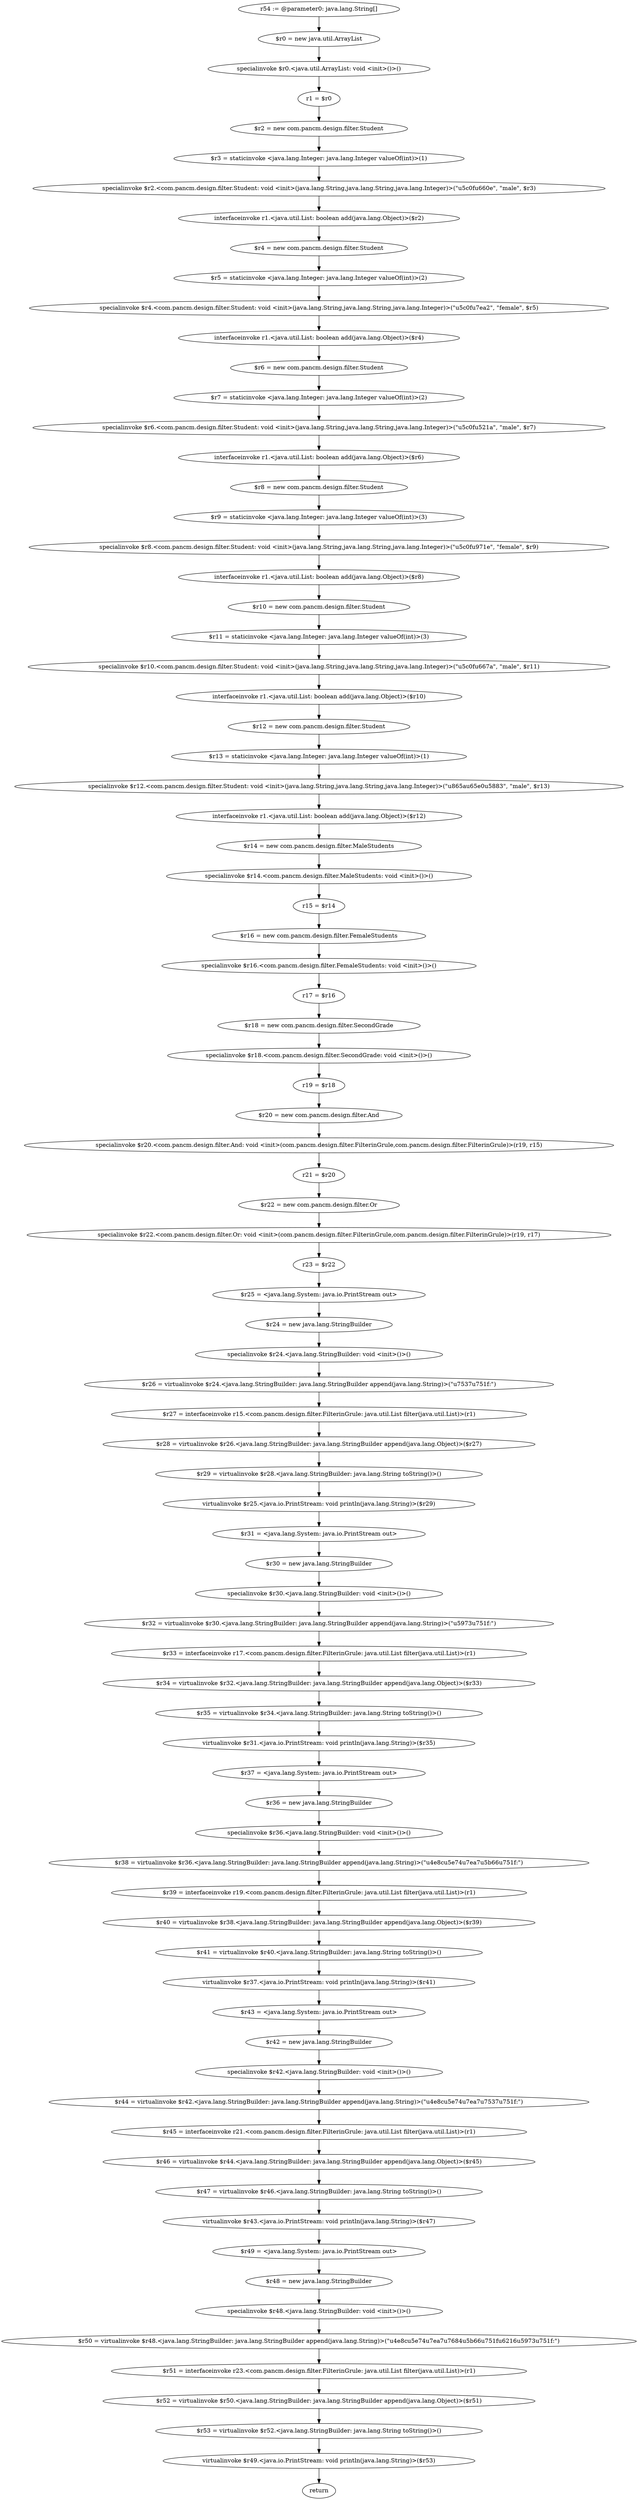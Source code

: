digraph "unitGraph" {
    "r54 := @parameter0: java.lang.String[]"
    "$r0 = new java.util.ArrayList"
    "specialinvoke $r0.<java.util.ArrayList: void <init>()>()"
    "r1 = $r0"
    "$r2 = new com.pancm.design.filter.Student"
    "$r3 = staticinvoke <java.lang.Integer: java.lang.Integer valueOf(int)>(1)"
    "specialinvoke $r2.<com.pancm.design.filter.Student: void <init>(java.lang.String,java.lang.String,java.lang.Integer)>(\"\u5c0f\u660e\", \"male\", $r3)"
    "interfaceinvoke r1.<java.util.List: boolean add(java.lang.Object)>($r2)"
    "$r4 = new com.pancm.design.filter.Student"
    "$r5 = staticinvoke <java.lang.Integer: java.lang.Integer valueOf(int)>(2)"
    "specialinvoke $r4.<com.pancm.design.filter.Student: void <init>(java.lang.String,java.lang.String,java.lang.Integer)>(\"\u5c0f\u7ea2\", \"female\", $r5)"
    "interfaceinvoke r1.<java.util.List: boolean add(java.lang.Object)>($r4)"
    "$r6 = new com.pancm.design.filter.Student"
    "$r7 = staticinvoke <java.lang.Integer: java.lang.Integer valueOf(int)>(2)"
    "specialinvoke $r6.<com.pancm.design.filter.Student: void <init>(java.lang.String,java.lang.String,java.lang.Integer)>(\"\u5c0f\u521a\", \"male\", $r7)"
    "interfaceinvoke r1.<java.util.List: boolean add(java.lang.Object)>($r6)"
    "$r8 = new com.pancm.design.filter.Student"
    "$r9 = staticinvoke <java.lang.Integer: java.lang.Integer valueOf(int)>(3)"
    "specialinvoke $r8.<com.pancm.design.filter.Student: void <init>(java.lang.String,java.lang.String,java.lang.Integer)>(\"\u5c0f\u971e\", \"female\", $r9)"
    "interfaceinvoke r1.<java.util.List: boolean add(java.lang.Object)>($r8)"
    "$r10 = new com.pancm.design.filter.Student"
    "$r11 = staticinvoke <java.lang.Integer: java.lang.Integer valueOf(int)>(3)"
    "specialinvoke $r10.<com.pancm.design.filter.Student: void <init>(java.lang.String,java.lang.String,java.lang.Integer)>(\"\u5c0f\u667a\", \"male\", $r11)"
    "interfaceinvoke r1.<java.util.List: boolean add(java.lang.Object)>($r10)"
    "$r12 = new com.pancm.design.filter.Student"
    "$r13 = staticinvoke <java.lang.Integer: java.lang.Integer valueOf(int)>(1)"
    "specialinvoke $r12.<com.pancm.design.filter.Student: void <init>(java.lang.String,java.lang.String,java.lang.Integer)>(\"\u865a\u65e0\u5883\", \"male\", $r13)"
    "interfaceinvoke r1.<java.util.List: boolean add(java.lang.Object)>($r12)"
    "$r14 = new com.pancm.design.filter.MaleStudents"
    "specialinvoke $r14.<com.pancm.design.filter.MaleStudents: void <init>()>()"
    "r15 = $r14"
    "$r16 = new com.pancm.design.filter.FemaleStudents"
    "specialinvoke $r16.<com.pancm.design.filter.FemaleStudents: void <init>()>()"
    "r17 = $r16"
    "$r18 = new com.pancm.design.filter.SecondGrade"
    "specialinvoke $r18.<com.pancm.design.filter.SecondGrade: void <init>()>()"
    "r19 = $r18"
    "$r20 = new com.pancm.design.filter.And"
    "specialinvoke $r20.<com.pancm.design.filter.And: void <init>(com.pancm.design.filter.FilterinGrule,com.pancm.design.filter.FilterinGrule)>(r19, r15)"
    "r21 = $r20"
    "$r22 = new com.pancm.design.filter.Or"
    "specialinvoke $r22.<com.pancm.design.filter.Or: void <init>(com.pancm.design.filter.FilterinGrule,com.pancm.design.filter.FilterinGrule)>(r19, r17)"
    "r23 = $r22"
    "$r25 = <java.lang.System: java.io.PrintStream out>"
    "$r24 = new java.lang.StringBuilder"
    "specialinvoke $r24.<java.lang.StringBuilder: void <init>()>()"
    "$r26 = virtualinvoke $r24.<java.lang.StringBuilder: java.lang.StringBuilder append(java.lang.String)>(\"\u7537\u751f:\")"
    "$r27 = interfaceinvoke r15.<com.pancm.design.filter.FilterinGrule: java.util.List filter(java.util.List)>(r1)"
    "$r28 = virtualinvoke $r26.<java.lang.StringBuilder: java.lang.StringBuilder append(java.lang.Object)>($r27)"
    "$r29 = virtualinvoke $r28.<java.lang.StringBuilder: java.lang.String toString()>()"
    "virtualinvoke $r25.<java.io.PrintStream: void println(java.lang.String)>($r29)"
    "$r31 = <java.lang.System: java.io.PrintStream out>"
    "$r30 = new java.lang.StringBuilder"
    "specialinvoke $r30.<java.lang.StringBuilder: void <init>()>()"
    "$r32 = virtualinvoke $r30.<java.lang.StringBuilder: java.lang.StringBuilder append(java.lang.String)>(\"\u5973\u751f:\")"
    "$r33 = interfaceinvoke r17.<com.pancm.design.filter.FilterinGrule: java.util.List filter(java.util.List)>(r1)"
    "$r34 = virtualinvoke $r32.<java.lang.StringBuilder: java.lang.StringBuilder append(java.lang.Object)>($r33)"
    "$r35 = virtualinvoke $r34.<java.lang.StringBuilder: java.lang.String toString()>()"
    "virtualinvoke $r31.<java.io.PrintStream: void println(java.lang.String)>($r35)"
    "$r37 = <java.lang.System: java.io.PrintStream out>"
    "$r36 = new java.lang.StringBuilder"
    "specialinvoke $r36.<java.lang.StringBuilder: void <init>()>()"
    "$r38 = virtualinvoke $r36.<java.lang.StringBuilder: java.lang.StringBuilder append(java.lang.String)>(\"\u4e8c\u5e74\u7ea7\u5b66\u751f:\")"
    "$r39 = interfaceinvoke r19.<com.pancm.design.filter.FilterinGrule: java.util.List filter(java.util.List)>(r1)"
    "$r40 = virtualinvoke $r38.<java.lang.StringBuilder: java.lang.StringBuilder append(java.lang.Object)>($r39)"
    "$r41 = virtualinvoke $r40.<java.lang.StringBuilder: java.lang.String toString()>()"
    "virtualinvoke $r37.<java.io.PrintStream: void println(java.lang.String)>($r41)"
    "$r43 = <java.lang.System: java.io.PrintStream out>"
    "$r42 = new java.lang.StringBuilder"
    "specialinvoke $r42.<java.lang.StringBuilder: void <init>()>()"
    "$r44 = virtualinvoke $r42.<java.lang.StringBuilder: java.lang.StringBuilder append(java.lang.String)>(\"\u4e8c\u5e74\u7ea7\u7537\u751f:\")"
    "$r45 = interfaceinvoke r21.<com.pancm.design.filter.FilterinGrule: java.util.List filter(java.util.List)>(r1)"
    "$r46 = virtualinvoke $r44.<java.lang.StringBuilder: java.lang.StringBuilder append(java.lang.Object)>($r45)"
    "$r47 = virtualinvoke $r46.<java.lang.StringBuilder: java.lang.String toString()>()"
    "virtualinvoke $r43.<java.io.PrintStream: void println(java.lang.String)>($r47)"
    "$r49 = <java.lang.System: java.io.PrintStream out>"
    "$r48 = new java.lang.StringBuilder"
    "specialinvoke $r48.<java.lang.StringBuilder: void <init>()>()"
    "$r50 = virtualinvoke $r48.<java.lang.StringBuilder: java.lang.StringBuilder append(java.lang.String)>(\"\u4e8c\u5e74\u7ea7\u7684\u5b66\u751f\u6216\u5973\u751f:\")"
    "$r51 = interfaceinvoke r23.<com.pancm.design.filter.FilterinGrule: java.util.List filter(java.util.List)>(r1)"
    "$r52 = virtualinvoke $r50.<java.lang.StringBuilder: java.lang.StringBuilder append(java.lang.Object)>($r51)"
    "$r53 = virtualinvoke $r52.<java.lang.StringBuilder: java.lang.String toString()>()"
    "virtualinvoke $r49.<java.io.PrintStream: void println(java.lang.String)>($r53)"
    "return"
    "r54 := @parameter0: java.lang.String[]"->"$r0 = new java.util.ArrayList";
    "$r0 = new java.util.ArrayList"->"specialinvoke $r0.<java.util.ArrayList: void <init>()>()";
    "specialinvoke $r0.<java.util.ArrayList: void <init>()>()"->"r1 = $r0";
    "r1 = $r0"->"$r2 = new com.pancm.design.filter.Student";
    "$r2 = new com.pancm.design.filter.Student"->"$r3 = staticinvoke <java.lang.Integer: java.lang.Integer valueOf(int)>(1)";
    "$r3 = staticinvoke <java.lang.Integer: java.lang.Integer valueOf(int)>(1)"->"specialinvoke $r2.<com.pancm.design.filter.Student: void <init>(java.lang.String,java.lang.String,java.lang.Integer)>(\"\u5c0f\u660e\", \"male\", $r3)";
    "specialinvoke $r2.<com.pancm.design.filter.Student: void <init>(java.lang.String,java.lang.String,java.lang.Integer)>(\"\u5c0f\u660e\", \"male\", $r3)"->"interfaceinvoke r1.<java.util.List: boolean add(java.lang.Object)>($r2)";
    "interfaceinvoke r1.<java.util.List: boolean add(java.lang.Object)>($r2)"->"$r4 = new com.pancm.design.filter.Student";
    "$r4 = new com.pancm.design.filter.Student"->"$r5 = staticinvoke <java.lang.Integer: java.lang.Integer valueOf(int)>(2)";
    "$r5 = staticinvoke <java.lang.Integer: java.lang.Integer valueOf(int)>(2)"->"specialinvoke $r4.<com.pancm.design.filter.Student: void <init>(java.lang.String,java.lang.String,java.lang.Integer)>(\"\u5c0f\u7ea2\", \"female\", $r5)";
    "specialinvoke $r4.<com.pancm.design.filter.Student: void <init>(java.lang.String,java.lang.String,java.lang.Integer)>(\"\u5c0f\u7ea2\", \"female\", $r5)"->"interfaceinvoke r1.<java.util.List: boolean add(java.lang.Object)>($r4)";
    "interfaceinvoke r1.<java.util.List: boolean add(java.lang.Object)>($r4)"->"$r6 = new com.pancm.design.filter.Student";
    "$r6 = new com.pancm.design.filter.Student"->"$r7 = staticinvoke <java.lang.Integer: java.lang.Integer valueOf(int)>(2)";
    "$r7 = staticinvoke <java.lang.Integer: java.lang.Integer valueOf(int)>(2)"->"specialinvoke $r6.<com.pancm.design.filter.Student: void <init>(java.lang.String,java.lang.String,java.lang.Integer)>(\"\u5c0f\u521a\", \"male\", $r7)";
    "specialinvoke $r6.<com.pancm.design.filter.Student: void <init>(java.lang.String,java.lang.String,java.lang.Integer)>(\"\u5c0f\u521a\", \"male\", $r7)"->"interfaceinvoke r1.<java.util.List: boolean add(java.lang.Object)>($r6)";
    "interfaceinvoke r1.<java.util.List: boolean add(java.lang.Object)>($r6)"->"$r8 = new com.pancm.design.filter.Student";
    "$r8 = new com.pancm.design.filter.Student"->"$r9 = staticinvoke <java.lang.Integer: java.lang.Integer valueOf(int)>(3)";
    "$r9 = staticinvoke <java.lang.Integer: java.lang.Integer valueOf(int)>(3)"->"specialinvoke $r8.<com.pancm.design.filter.Student: void <init>(java.lang.String,java.lang.String,java.lang.Integer)>(\"\u5c0f\u971e\", \"female\", $r9)";
    "specialinvoke $r8.<com.pancm.design.filter.Student: void <init>(java.lang.String,java.lang.String,java.lang.Integer)>(\"\u5c0f\u971e\", \"female\", $r9)"->"interfaceinvoke r1.<java.util.List: boolean add(java.lang.Object)>($r8)";
    "interfaceinvoke r1.<java.util.List: boolean add(java.lang.Object)>($r8)"->"$r10 = new com.pancm.design.filter.Student";
    "$r10 = new com.pancm.design.filter.Student"->"$r11 = staticinvoke <java.lang.Integer: java.lang.Integer valueOf(int)>(3)";
    "$r11 = staticinvoke <java.lang.Integer: java.lang.Integer valueOf(int)>(3)"->"specialinvoke $r10.<com.pancm.design.filter.Student: void <init>(java.lang.String,java.lang.String,java.lang.Integer)>(\"\u5c0f\u667a\", \"male\", $r11)";
    "specialinvoke $r10.<com.pancm.design.filter.Student: void <init>(java.lang.String,java.lang.String,java.lang.Integer)>(\"\u5c0f\u667a\", \"male\", $r11)"->"interfaceinvoke r1.<java.util.List: boolean add(java.lang.Object)>($r10)";
    "interfaceinvoke r1.<java.util.List: boolean add(java.lang.Object)>($r10)"->"$r12 = new com.pancm.design.filter.Student";
    "$r12 = new com.pancm.design.filter.Student"->"$r13 = staticinvoke <java.lang.Integer: java.lang.Integer valueOf(int)>(1)";
    "$r13 = staticinvoke <java.lang.Integer: java.lang.Integer valueOf(int)>(1)"->"specialinvoke $r12.<com.pancm.design.filter.Student: void <init>(java.lang.String,java.lang.String,java.lang.Integer)>(\"\u865a\u65e0\u5883\", \"male\", $r13)";
    "specialinvoke $r12.<com.pancm.design.filter.Student: void <init>(java.lang.String,java.lang.String,java.lang.Integer)>(\"\u865a\u65e0\u5883\", \"male\", $r13)"->"interfaceinvoke r1.<java.util.List: boolean add(java.lang.Object)>($r12)";
    "interfaceinvoke r1.<java.util.List: boolean add(java.lang.Object)>($r12)"->"$r14 = new com.pancm.design.filter.MaleStudents";
    "$r14 = new com.pancm.design.filter.MaleStudents"->"specialinvoke $r14.<com.pancm.design.filter.MaleStudents: void <init>()>()";
    "specialinvoke $r14.<com.pancm.design.filter.MaleStudents: void <init>()>()"->"r15 = $r14";
    "r15 = $r14"->"$r16 = new com.pancm.design.filter.FemaleStudents";
    "$r16 = new com.pancm.design.filter.FemaleStudents"->"specialinvoke $r16.<com.pancm.design.filter.FemaleStudents: void <init>()>()";
    "specialinvoke $r16.<com.pancm.design.filter.FemaleStudents: void <init>()>()"->"r17 = $r16";
    "r17 = $r16"->"$r18 = new com.pancm.design.filter.SecondGrade";
    "$r18 = new com.pancm.design.filter.SecondGrade"->"specialinvoke $r18.<com.pancm.design.filter.SecondGrade: void <init>()>()";
    "specialinvoke $r18.<com.pancm.design.filter.SecondGrade: void <init>()>()"->"r19 = $r18";
    "r19 = $r18"->"$r20 = new com.pancm.design.filter.And";
    "$r20 = new com.pancm.design.filter.And"->"specialinvoke $r20.<com.pancm.design.filter.And: void <init>(com.pancm.design.filter.FilterinGrule,com.pancm.design.filter.FilterinGrule)>(r19, r15)";
    "specialinvoke $r20.<com.pancm.design.filter.And: void <init>(com.pancm.design.filter.FilterinGrule,com.pancm.design.filter.FilterinGrule)>(r19, r15)"->"r21 = $r20";
    "r21 = $r20"->"$r22 = new com.pancm.design.filter.Or";
    "$r22 = new com.pancm.design.filter.Or"->"specialinvoke $r22.<com.pancm.design.filter.Or: void <init>(com.pancm.design.filter.FilterinGrule,com.pancm.design.filter.FilterinGrule)>(r19, r17)";
    "specialinvoke $r22.<com.pancm.design.filter.Or: void <init>(com.pancm.design.filter.FilterinGrule,com.pancm.design.filter.FilterinGrule)>(r19, r17)"->"r23 = $r22";
    "r23 = $r22"->"$r25 = <java.lang.System: java.io.PrintStream out>";
    "$r25 = <java.lang.System: java.io.PrintStream out>"->"$r24 = new java.lang.StringBuilder";
    "$r24 = new java.lang.StringBuilder"->"specialinvoke $r24.<java.lang.StringBuilder: void <init>()>()";
    "specialinvoke $r24.<java.lang.StringBuilder: void <init>()>()"->"$r26 = virtualinvoke $r24.<java.lang.StringBuilder: java.lang.StringBuilder append(java.lang.String)>(\"\u7537\u751f:\")";
    "$r26 = virtualinvoke $r24.<java.lang.StringBuilder: java.lang.StringBuilder append(java.lang.String)>(\"\u7537\u751f:\")"->"$r27 = interfaceinvoke r15.<com.pancm.design.filter.FilterinGrule: java.util.List filter(java.util.List)>(r1)";
    "$r27 = interfaceinvoke r15.<com.pancm.design.filter.FilterinGrule: java.util.List filter(java.util.List)>(r1)"->"$r28 = virtualinvoke $r26.<java.lang.StringBuilder: java.lang.StringBuilder append(java.lang.Object)>($r27)";
    "$r28 = virtualinvoke $r26.<java.lang.StringBuilder: java.lang.StringBuilder append(java.lang.Object)>($r27)"->"$r29 = virtualinvoke $r28.<java.lang.StringBuilder: java.lang.String toString()>()";
    "$r29 = virtualinvoke $r28.<java.lang.StringBuilder: java.lang.String toString()>()"->"virtualinvoke $r25.<java.io.PrintStream: void println(java.lang.String)>($r29)";
    "virtualinvoke $r25.<java.io.PrintStream: void println(java.lang.String)>($r29)"->"$r31 = <java.lang.System: java.io.PrintStream out>";
    "$r31 = <java.lang.System: java.io.PrintStream out>"->"$r30 = new java.lang.StringBuilder";
    "$r30 = new java.lang.StringBuilder"->"specialinvoke $r30.<java.lang.StringBuilder: void <init>()>()";
    "specialinvoke $r30.<java.lang.StringBuilder: void <init>()>()"->"$r32 = virtualinvoke $r30.<java.lang.StringBuilder: java.lang.StringBuilder append(java.lang.String)>(\"\u5973\u751f:\")";
    "$r32 = virtualinvoke $r30.<java.lang.StringBuilder: java.lang.StringBuilder append(java.lang.String)>(\"\u5973\u751f:\")"->"$r33 = interfaceinvoke r17.<com.pancm.design.filter.FilterinGrule: java.util.List filter(java.util.List)>(r1)";
    "$r33 = interfaceinvoke r17.<com.pancm.design.filter.FilterinGrule: java.util.List filter(java.util.List)>(r1)"->"$r34 = virtualinvoke $r32.<java.lang.StringBuilder: java.lang.StringBuilder append(java.lang.Object)>($r33)";
    "$r34 = virtualinvoke $r32.<java.lang.StringBuilder: java.lang.StringBuilder append(java.lang.Object)>($r33)"->"$r35 = virtualinvoke $r34.<java.lang.StringBuilder: java.lang.String toString()>()";
    "$r35 = virtualinvoke $r34.<java.lang.StringBuilder: java.lang.String toString()>()"->"virtualinvoke $r31.<java.io.PrintStream: void println(java.lang.String)>($r35)";
    "virtualinvoke $r31.<java.io.PrintStream: void println(java.lang.String)>($r35)"->"$r37 = <java.lang.System: java.io.PrintStream out>";
    "$r37 = <java.lang.System: java.io.PrintStream out>"->"$r36 = new java.lang.StringBuilder";
    "$r36 = new java.lang.StringBuilder"->"specialinvoke $r36.<java.lang.StringBuilder: void <init>()>()";
    "specialinvoke $r36.<java.lang.StringBuilder: void <init>()>()"->"$r38 = virtualinvoke $r36.<java.lang.StringBuilder: java.lang.StringBuilder append(java.lang.String)>(\"\u4e8c\u5e74\u7ea7\u5b66\u751f:\")";
    "$r38 = virtualinvoke $r36.<java.lang.StringBuilder: java.lang.StringBuilder append(java.lang.String)>(\"\u4e8c\u5e74\u7ea7\u5b66\u751f:\")"->"$r39 = interfaceinvoke r19.<com.pancm.design.filter.FilterinGrule: java.util.List filter(java.util.List)>(r1)";
    "$r39 = interfaceinvoke r19.<com.pancm.design.filter.FilterinGrule: java.util.List filter(java.util.List)>(r1)"->"$r40 = virtualinvoke $r38.<java.lang.StringBuilder: java.lang.StringBuilder append(java.lang.Object)>($r39)";
    "$r40 = virtualinvoke $r38.<java.lang.StringBuilder: java.lang.StringBuilder append(java.lang.Object)>($r39)"->"$r41 = virtualinvoke $r40.<java.lang.StringBuilder: java.lang.String toString()>()";
    "$r41 = virtualinvoke $r40.<java.lang.StringBuilder: java.lang.String toString()>()"->"virtualinvoke $r37.<java.io.PrintStream: void println(java.lang.String)>($r41)";
    "virtualinvoke $r37.<java.io.PrintStream: void println(java.lang.String)>($r41)"->"$r43 = <java.lang.System: java.io.PrintStream out>";
    "$r43 = <java.lang.System: java.io.PrintStream out>"->"$r42 = new java.lang.StringBuilder";
    "$r42 = new java.lang.StringBuilder"->"specialinvoke $r42.<java.lang.StringBuilder: void <init>()>()";
    "specialinvoke $r42.<java.lang.StringBuilder: void <init>()>()"->"$r44 = virtualinvoke $r42.<java.lang.StringBuilder: java.lang.StringBuilder append(java.lang.String)>(\"\u4e8c\u5e74\u7ea7\u7537\u751f:\")";
    "$r44 = virtualinvoke $r42.<java.lang.StringBuilder: java.lang.StringBuilder append(java.lang.String)>(\"\u4e8c\u5e74\u7ea7\u7537\u751f:\")"->"$r45 = interfaceinvoke r21.<com.pancm.design.filter.FilterinGrule: java.util.List filter(java.util.List)>(r1)";
    "$r45 = interfaceinvoke r21.<com.pancm.design.filter.FilterinGrule: java.util.List filter(java.util.List)>(r1)"->"$r46 = virtualinvoke $r44.<java.lang.StringBuilder: java.lang.StringBuilder append(java.lang.Object)>($r45)";
    "$r46 = virtualinvoke $r44.<java.lang.StringBuilder: java.lang.StringBuilder append(java.lang.Object)>($r45)"->"$r47 = virtualinvoke $r46.<java.lang.StringBuilder: java.lang.String toString()>()";
    "$r47 = virtualinvoke $r46.<java.lang.StringBuilder: java.lang.String toString()>()"->"virtualinvoke $r43.<java.io.PrintStream: void println(java.lang.String)>($r47)";
    "virtualinvoke $r43.<java.io.PrintStream: void println(java.lang.String)>($r47)"->"$r49 = <java.lang.System: java.io.PrintStream out>";
    "$r49 = <java.lang.System: java.io.PrintStream out>"->"$r48 = new java.lang.StringBuilder";
    "$r48 = new java.lang.StringBuilder"->"specialinvoke $r48.<java.lang.StringBuilder: void <init>()>()";
    "specialinvoke $r48.<java.lang.StringBuilder: void <init>()>()"->"$r50 = virtualinvoke $r48.<java.lang.StringBuilder: java.lang.StringBuilder append(java.lang.String)>(\"\u4e8c\u5e74\u7ea7\u7684\u5b66\u751f\u6216\u5973\u751f:\")";
    "$r50 = virtualinvoke $r48.<java.lang.StringBuilder: java.lang.StringBuilder append(java.lang.String)>(\"\u4e8c\u5e74\u7ea7\u7684\u5b66\u751f\u6216\u5973\u751f:\")"->"$r51 = interfaceinvoke r23.<com.pancm.design.filter.FilterinGrule: java.util.List filter(java.util.List)>(r1)";
    "$r51 = interfaceinvoke r23.<com.pancm.design.filter.FilterinGrule: java.util.List filter(java.util.List)>(r1)"->"$r52 = virtualinvoke $r50.<java.lang.StringBuilder: java.lang.StringBuilder append(java.lang.Object)>($r51)";
    "$r52 = virtualinvoke $r50.<java.lang.StringBuilder: java.lang.StringBuilder append(java.lang.Object)>($r51)"->"$r53 = virtualinvoke $r52.<java.lang.StringBuilder: java.lang.String toString()>()";
    "$r53 = virtualinvoke $r52.<java.lang.StringBuilder: java.lang.String toString()>()"->"virtualinvoke $r49.<java.io.PrintStream: void println(java.lang.String)>($r53)";
    "virtualinvoke $r49.<java.io.PrintStream: void println(java.lang.String)>($r53)"->"return";
}
